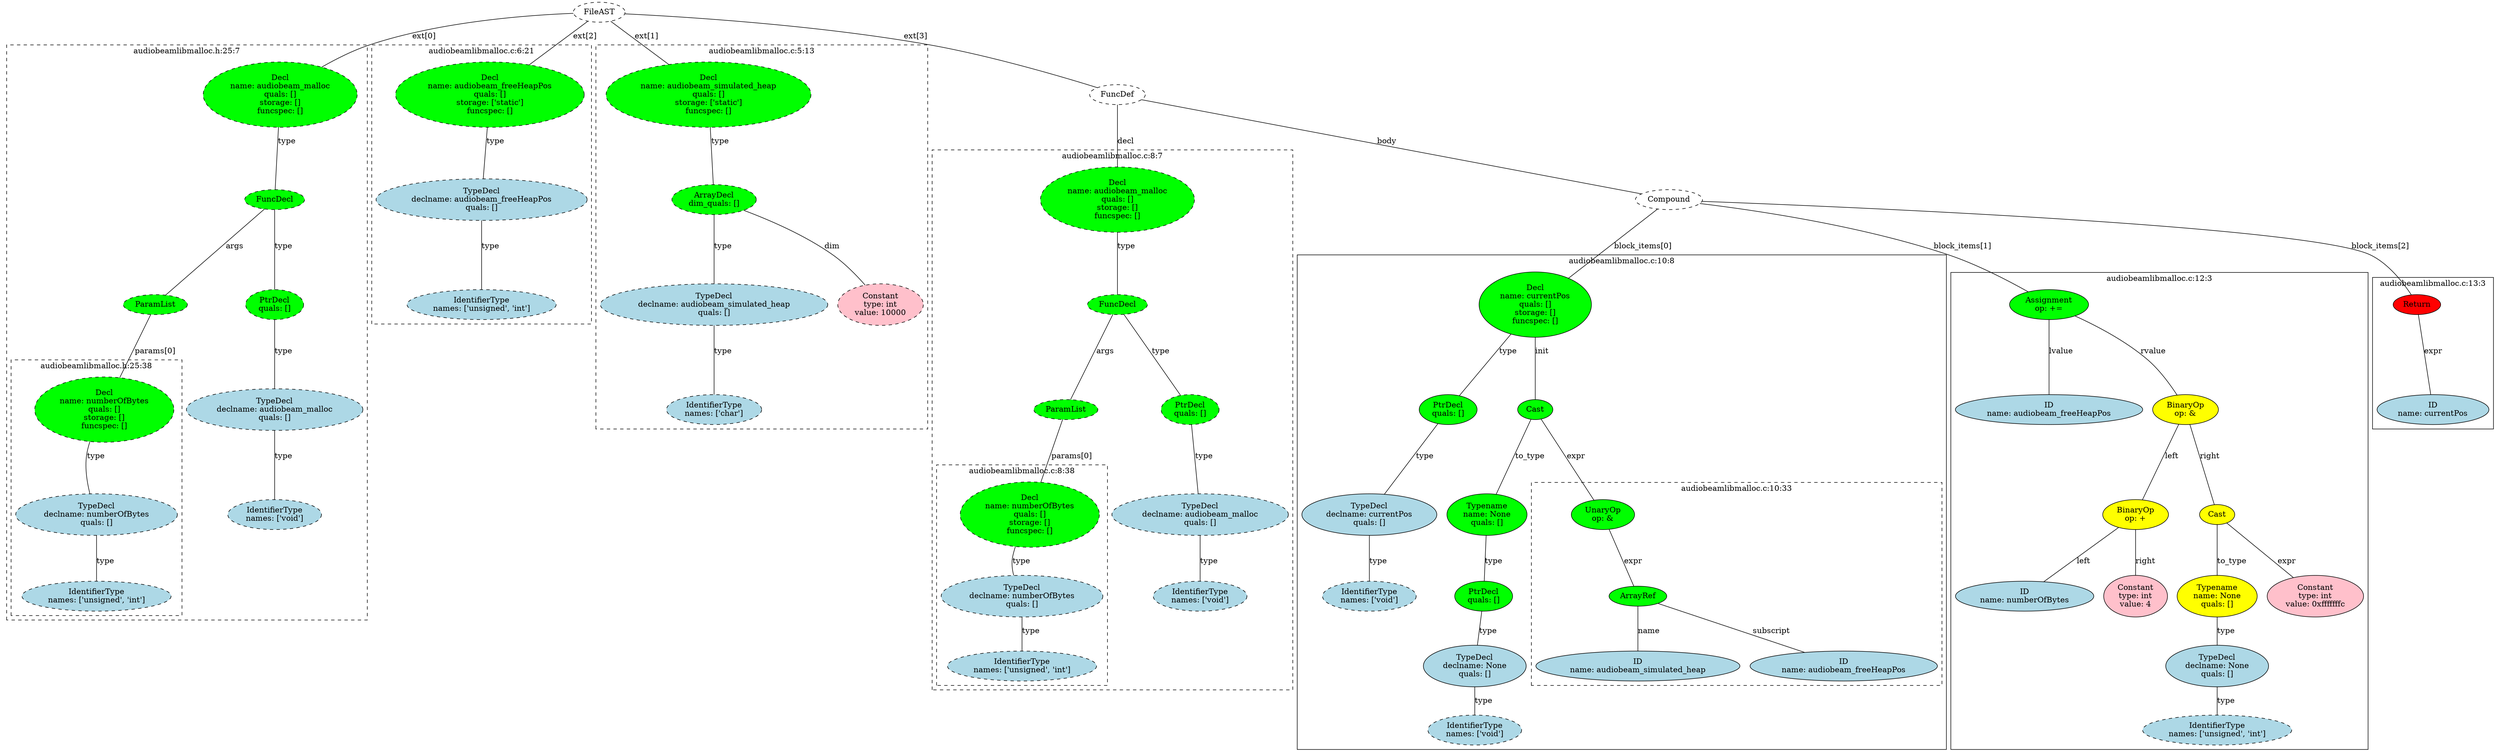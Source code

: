 strict graph "" {
	graph [bb="0,0,3661,1355.5"];
	node [label="\N"];
	subgraph cluster2 {
		graph [bb="8,241.3,536,1278.5",
			label="audiobeamlibmalloc.h:25:7",
			lheight=0.21,
			lp="272,1267",
			lwidth=2.10,
			style=dashed
		];
		subgraph cluster5 {
			graph [bb="16,249.3,264,710.41",
				label="audiobeamlibmalloc.h:25:38",
				lheight=0.21,
				lp="140,698.91",
				lwidth=2.18,
				style=dashed
			];
			7	[fillcolor=lightblue,
				height=0.74639,
				label="IdentifierType
names: ['unsigned', 'int']",
				pos="140,284.17",
				style="filled,dashed",
				width=2.907];
			6	[fillcolor=lightblue,
				height=1.041,
				label="TypeDecl
declname: numberOfBytes
quals: []",
				pos="140,431.34",
				style="filled,dashed",
				width=3.2213];
			6 -- 7	[label=type,
				lp="152,347.15",
				pos="140,393.7 140,368 140,334.26 140,311.26"];
			5	[fillcolor=green,
				height=1.6303,
				label="Decl
name: numberOfBytes
quals: []
storage: []
funcspec: []",
				pos="151,620.72",
				style="filled,dashed",
				width=2.7695];
			5 -- 6	[label=type,
				lp="142,536.53",
				pos="133.41,562.61 132.01,556.39 130.83,550.11 130,544.03 126.6,519.05 129.2,490.76 132.6,468.9"];
		}
		4	[fillcolor=green,
			height=0.5,
			label=ParamList,
			pos="223,810.1",
			style="filled,dashed",
			width=1.3179];
		4 -- 5	[label="params[0]",
			lp="222,725.91",
			pos="216.48,792.14 206.69,766.64 187.71,717.26 172.7,678.2"];
		3	[fillcolor=green,
			height=0.5,
			label=FuncDecl,
			pos="400,999.48",
			style="filled,dashed",
			width=1.2457];
		3 -- 4	[label=args,
			lp="339.5,915.29",
			pos="384.91,982.5 351.55,947.19 271.86,862.82 238.3,827.3"];
		8	[fillcolor=green,
			height=0.74639,
			label="PtrDecl
quals: []",
			pos="400,810.1",
			style="filled,dashed",
			width=1.2178];
		3 -- 8	[label=type,
			lp="412,915.29",
			pos="400,981.18 400,948.2 400,876.15 400,837.25"];
		9	[fillcolor=lightblue,
			height=1.041,
			label="TypeDecl
declname: audiobeam_malloc
quals: []",
			pos="400,620.72",
			style="filled,dashed",
			width=3.5552];
		8 -- 9	[label=type,
			lp="412,725.91",
			pos="400,783.04 400,750.66 400,695.2 400,658.5"];
		10	[fillcolor=lightblue,
			height=0.74639,
			label="IdentifierType
names: ['void']",
			pos="400,431.34",
			style="filled,dashed",
			width=1.9053];
		9 -- 10	[label=type,
			lp="412,536.53",
			pos="400,583.14 400,546.4 400,490.7 400,458.27"];
		2	[fillcolor=green,
			height=1.6303,
			label="Decl
name: audiobeam_malloc
quals: []
storage: []
funcspec: []",
			pos="412,1188.9",
			style="filled,dashed",
			width=3.1034];
		2 -- 3	[label=type,
			lp="420,1104.7",
			pos="408.3,1130.1 405.82,1091.4 402.73,1043 401.11,1017.7"];
	}
	subgraph cluster30 {
		graph [bb="1893,8,2836,899.79",
			label="audiobeamlibmalloc.c:10:8",
			lheight=0.21,
			lp="2364.5,888.29",
			lwidth=2.08
		];
		subgraph cluster39 {
			graph [bb="2234,123.35,2828,489.21",
				label="audiobeamlibmalloc.c:10:33",
				lheight=0.21,
				lp="2531,477.71",
				lwidth=2.18,
				style=dashed
			];
			41	[fillcolor=lightblue,
				height=0.74639,
				label="ID
name: audiobeam_simulated_heap",
				pos="2388,158.22",
				style=filled,
				width=4.0462];
			40	[fillcolor=green,
				height=0.5,
				label=ArrayRef,
				pos="2388,284.17",
				style=filled,
				width=1.2277];
			40 -- 41	[label=name,
				lp="2403.5,221.19",
				pos="2388,265.93 2388,245.05 2388,209.64 2388,185.38"];
			42	[fillcolor=lightblue,
				height=0.74639,
				label="ID
name: audiobeam_freeHeapPos",
				pos="2686,158.22",
				style=filled,
				width=3.732];
			40 -- 42	[label=subscript,
				lp="2578.5,221.19",
				pos="2417.9,270.72 2467.3,250.18 2566.6,208.89 2629.5,182.72"];
			39	[fillcolor=green,
				height=0.74639,
				label="UnaryOp
op: &",
				pos="2329,431.34",
				style=filled,
				width=1.316];
			39 -- 40	[label=expr,
				lp="2377.5,347.15",
				pos="2339.3,405.05 2351.3,375.48 2370.9,327.36 2381.2,302.02"];
		}
		33	[fillcolor=lightblue,
			height=0.74639,
			label="IdentifierType
names: ['void']",
			pos="1996,284.17",
			style="filled,dashed",
			width=1.9053];
		32	[fillcolor=lightblue,
			height=1.041,
			label="TypeDecl
declname: currentPos
quals: []",
			pos="1996,431.34",
			style=filled,
			width=2.632];
		32 -- 33	[label=type,
			lp="2008,347.15",
			pos="1996,393.7 1996,368 1996,334.26 1996,311.26"];
		31	[fillcolor=green,
			height=0.74639,
			label="PtrDecl
quals: []",
			pos="2079,620.72",
			style=filled,
			width=1.2178];
		31 -- 32	[label=type,
			lp="2057,536.53",
			pos="2067.8,594.45 2053.4,561.98 2028.4,505.41 2012,468.42"];
		30	[fillcolor=green,
			height=1.6303,
			label="Decl
name: currentPos
quals: []
storage: []
funcspec: []",
			pos="2209,810.1",
			style=filled,
			width=2.1999];
		30 -- 31	[label=type,
			lp="2167,725.91",
			pos="2173.1,757.4 2147.9,721 2115.2,673.94 2095.8,645.89"];
		34	[fillcolor=green,
			height=0.5,
			label=Cast,
			pos="2209,620.72",
			style=filled,
			width=0.75];
		30 -- 34	[label=init,
			lp="2218.5,725.91",
			pos="2209,751.35 2209,712.64 2209,664.27 2209,638.97"];
		34 -- 39	[label=expr,
			lp="2284.5,536.53",
			pos="2220.4,604.28 2234.5,585.1 2258.8,551.2 2278,521.03 2291.4,499.89 2305.5,475.13 2315.5,457.15"];
		35	[fillcolor=green,
			height=1.041,
			label="Typename
name: None
quals: []",
			pos="2167,431.34",
			style=filled,
			width=1.6303];
		34 -- 35	[label=to_type,
			lp="2211.5,536.53",
			pos="2205.2,602.76 2198.4,572.58 2184.2,508.93 2175.1,468.54"];
		36	[fillcolor=green,
			height=0.74639,
			label="PtrDecl
quals: []",
			pos="2162,284.17",
			style=filled,
			width=1.2178];
		35 -- 36	[label=type,
			lp="2176,347.15",
			pos="2165.7,393.7 2164.9,368 2163.7,334.26 2162.9,311.26"];
		38	[fillcolor=lightblue,
			height=0.74639,
			label="IdentifierType
names: ['void']",
			pos="2149,42.87",
			style="filled,dashed",
			width=1.9053];
		37	[fillcolor=lightblue,
			height=1.041,
			label="TypeDecl
declname: None
quals: []",
			pos="2149,158.22",
			style=filled,
			width=2.082];
		37 -- 38	[label=type,
			lp="2161,95.24",
			pos="2149,120.73 2149,104.16 2149,84.947 2149,69.874"];
		36 -- 37	[label=type,
			lp="2168,221.19",
			pos="2159.3,257.19 2157.4,239.44 2154.9,215.66 2152.9,195.98"];
	}
	subgraph cluster16 {
		graph [bb="1033,775.23,1349,1278.5",
			label="audiobeamlibmalloc.c:6:21",
			lheight=0.21,
			lp="1191,1267",
			lwidth=2.08,
			style=dashed
		];
		18	[fillcolor=lightblue,
			height=0.74639,
			label="IdentifierType
names: ['unsigned', 'int']",
			pos="1191,810.1",
			style="filled,dashed",
			width=2.907];
		17	[fillcolor=lightblue,
			height=1.041,
			label="TypeDecl
declname: audiobeam_freeHeapPos
quals: []",
			pos="1191,999.48",
			style="filled,dashed",
			width=4.1641];
		17 -- 18	[label=type,
			lp="1203,915.29",
			pos="1191,961.9 1191,925.16 1191,869.46 1191,837.03"];
		16	[fillcolor=green,
			height=1.6303,
			label="Decl
name: audiobeam_freeHeapPos
quals: []
storage: ['static']
funcspec: []",
			pos="1183,1188.9",
			style="filled,dashed",
			width=3.732];
		16 -- 17	[label=type,
			lp="1199,1104.7",
			pos="1185.5,1130.1 1186.8,1099.8 1188.3,1063.5 1189.4,1037.1"];
	}
	subgraph cluster20 {
		graph [bb="1357,115.35,1885,1089.2",
			label="audiobeamlibmalloc.c:8:7",
			lheight=0.21,
			lp="1621,1077.7",
			lwidth=1.99,
			style=dashed
		];
		subgraph cluster23 {
			graph [bb="1365,123.35,1613,521.03",
				label="audiobeamlibmalloc.c:8:38",
				lheight=0.21,
				lp="1489,509.53",
				lwidth=2.08,
				style=dashed
			];
			25	[fillcolor=lightblue,
				height=0.74639,
				label="IdentifierType
names: ['unsigned', 'int']",
				pos="1489,158.22",
				style="filled,dashed",
				width=2.907];
			24	[fillcolor=lightblue,
				height=1.041,
				label="TypeDecl
declname: numberOfBytes
quals: []",
				pos="1489,284.17",
				style="filled,dashed",
				width=3.2213];
			24 -- 25	[label=type,
				lp="1501,221.19",
				pos="1489,246.65 1489,226.94 1489,203.07 1489,185.26"];
			23	[fillcolor=green,
				height=1.6303,
				label="Decl
name: numberOfBytes
quals: []
storage: []
funcspec: []",
				pos="1499,431.34",
				style="filled,dashed",
				width=2.7695];
			23 -- 24	[label=type,
				lp="1490,347.15",
				pos="1480,373.62 1477.9,362.45 1476.9,350.74 1478,339.65 1478.6,333.79 1479.5,327.63 1480.6,321.65"];
		}
		22	[fillcolor=green,
			height=0.5,
			label=ParamList,
			pos="1551,620.72",
			style="filled,dashed",
			width=1.3179];
		22 -- 23	[label="params[0]",
			lp="1558,536.53",
			pos="1546.3,602.76 1539.3,577.44 1525.7,528.58 1514.9,489.65"];
		21	[fillcolor=green,
			height=0.5,
			label=FuncDecl,
			pos="1627,810.1",
			style="filled,dashed",
			width=1.2457];
		21 -- 22	[label=args,
			lp="1607.5,725.91",
			pos="1620.1,792.14 1605.7,756.55 1572.4,674.44 1557.9,638.77"];
		26	[fillcolor=green,
			height=0.74639,
			label="PtrDecl
quals: []",
			pos="1735,620.72",
			style="filled,dashed",
			width=1.2178];
		21 -- 26	[label=type,
			lp="1690,725.91",
			pos="1636.6,792.47 1655.7,759.33 1698.6,684.91 1720.9,646.19"];
		27	[fillcolor=lightblue,
			height=1.041,
			label="TypeDecl
declname: audiobeam_malloc
quals: []",
			pos="1749,431.34",
			style="filled,dashed",
			width=3.5552];
		26 -- 27	[label=type,
			lp="1754,536.53",
			pos="1736.9,593.66 1739.4,561.28 1743.5,505.82 1746.3,469.12"];
		28	[fillcolor=lightblue,
			height=0.74639,
			label="IdentifierType
names: ['void']",
			pos="1749,284.17",
			style="filled,dashed",
			width=1.9053];
		27 -- 28	[label=type,
			lp="1761,347.15",
			pos="1749,393.7 1749,368 1749,334.26 1749,311.26"];
		20	[fillcolor=green,
			height=1.6303,
			label="Decl
name: audiobeam_malloc
quals: []
storage: []
funcspec: []",
			pos="1627,999.48",
			style="filled,dashed",
			width=3.1034];
		20 -- 21	[label=type,
			lp="1639,915.29",
			pos="1627,940.73 1627,902.02 1627,853.65 1627,828.35"];
	}
	subgraph cluster11 {
		graph [bb="544,585.85,1025,1278.5",
			label="audiobeamlibmalloc.c:5:13",
			lheight=0.21,
			lp="784.5,1267",
			lwidth=2.08,
			style=dashed
		];
		14	[fillcolor=lightblue,
			height=0.74639,
			label="IdentifierType
names: ['char']",
			pos="714,620.72",
			style="filled,dashed",
			width=1.8856];
		13	[fillcolor=lightblue,
			height=1.041,
			label="TypeDecl
declname: audiobeam_simulated_heap
quals: []",
			pos="714,810.1",
			style="filled,dashed",
			width=4.498];
		13 -- 14	[label=type,
			lp="726,725.91",
			pos="714,772.52 714,735.78 714,680.08 714,647.65"];
		12	[fillcolor=green,
			height=0.74639,
			label="ArrayDecl
dim_quals: []",
			pos="871,999.48",
			style="filled,dashed",
			width=1.7678];
		12 -- 13	[label=type,
			lp="819,915.29",
			pos="850.47,973.98 823.38,941.64 775.46,884.45 744.22,847.16"];
		15	[fillcolor=pink,
			height=1.041,
			label="Constant
type: int
value: 10000",
			pos="955,810.1",
			style="filled,dashed",
			width=1.7088];
		12 -- 15	[label=dim,
			lp="922,915.29",
			pos="882.5,972.81 897.2,940.04 922.69,883.16 939.2,846.34"];
		11	[fillcolor=green,
			height=1.6303,
			label="Decl
name: audiobeam_simulated_heap
quals: []
storage: ['static']
funcspec: []",
			pos="871,1188.9",
			style="filled,dashed",
			width=4.0462];
		11 -- 12	[label=type,
			lp="883,1104.7",
			pos="871,1130.1 871,1095.5 871,1053.1 871,1026.5"];
	}
	subgraph cluster43 {
		graph [bb="2844,8,3471,867.97",
			label="audiobeamlibmalloc.c:12:3",
			lheight=0.21,
			lp="3157.5,856.47",
			lwidth=2.08
		];
		44	[fillcolor=lightblue,
			height=0.74639,
			label="ID
name: audiobeam_freeHeapPos",
			pos="2986,620.72",
			style=filled,
			width=3.732];
		43	[fillcolor=green,
			height=0.74639,
			label="Assignment
op: +=",
			pos="2986,810.1",
			style=filled,
			width=1.6106];
		43 -- 44	[label=lvalue,
			lp="3003,725.91",
			pos="2986,783.04 2986,747.34 2986,683.59 2986,647.85"];
		45	[fillcolor=yellow,
			height=0.74639,
			label="BinaryOp
op: &",
			pos="3188,620.72",
			style=filled,
			width=1.3749];
		43 -- 45	[label=rvalue,
			lp="3135,725.91",
			pos="3022.6,789.12 3053.3,771.2 3097.2,742.78 3129,710.41 3147.7,691.42 3164,665.73 3174.7,646.89"];
		46	[fillcolor=yellow,
			height=0.74639,
			label="BinaryOp
op: +",
			pos="3116,431.34",
			style=filled,
			width=1.3749];
		45 -- 46	[label=left,
			lp="3167.5,536.53",
			pos="3178.1,594.05 3164.4,558.17 3139.5,493.4 3125.7,457.69"];
		49	[fillcolor=yellow,
			height=0.5,
			label=Cast,
			pos="3239,431.34",
			style=filled,
			width=0.75];
		45 -- 49	[label=right,
			lp="3224,536.53",
			pos="3195,594.05 3205.6,555.06 3225.5,481.97 3234.4,449.1"];
		47	[fillcolor=lightblue,
			height=0.74639,
			label="ID
name: numberOfBytes",
			pos="2952,284.17",
			style=filled,
			width=2.7695];
		46 -- 47	[label=left,
			lp="3038.5,347.15",
			pos="3090.7,407.97 3060.8,381.49 3011.1,337.51 2980,309.99"];
		48	[fillcolor=pink,
			height=1.041,
			label="Constant
type: int
value: 4",
			pos="3116,284.17",
			style=filled,
			width=1.2767];
		46 -- 48	[label=right,
			lp="3129,347.15",
			pos="3116,404.38 3116,381.39 3116,347.56 3116,321.8"];
		50	[fillcolor=yellow,
			height=1.041,
			label="Typename
name: None
quals: []",
			pos="3239,284.17",
			style=filled,
			width=1.6303];
		49 -- 50	[label=to_type,
			lp="3259.5,347.15",
			pos="3239,413.11 3239,390.73 3239,351.06 3239,321.81"];
		53	[fillcolor=pink,
			height=1.041,
			label="Constant
type: int
value: 0xfffffffc",
			pos="3389,284.17",
			style=filled,
			width=2.0428];
		49 -- 53	[label=expr,
			lp="3343.5,347.15",
			pos="3253.7,416.15 3277.1,393.47 3323.6,348.43 3355.5,317.56"];
		51	[fillcolor=lightblue,
			height=1.041,
			label="TypeDecl
declname: None
quals: []",
			pos="3239,158.22",
			style=filled,
			width=2.082];
		50 -- 51	[label=type,
			lp="3251,221.19",
			pos="3239,246.65 3239,230.65 3239,211.92 3239,195.9"];
		52	[fillcolor=lightblue,
			height=0.74639,
			label="IdentifierType
names: ['unsigned', 'int']",
			pos="3239,42.87",
			style="filled,dashed",
			width=2.907];
		51 -- 52	[label=type,
			lp="3251,95.24",
			pos="3239,120.73 3239,104.16 3239,84.947 3239,69.874"];
	}
	subgraph cluster54 {
		graph [bb="3479,585.85,3653,859.1",
			label="audiobeamlibmalloc.c:13:3",
			lheight=0.21,
			lp="3566,847.6",
			lwidth=2.08
		];
		55	[fillcolor=lightblue,
			height=0.74639,
			label="ID
name: currentPos",
			pos="3566,620.72",
			style=filled,
			width=2.1999];
		54	[fillcolor=red,
			height=0.5,
			label=Return,
			pos="3543,810.1",
			style=filled,
			width=0.95686];
		54 -- 55	[label=expr,
			lp="3565.5,725.91",
			pos="3545.1,791.8 3549.2,758.83 3558,686.77 3562.8,647.87"];
	}
	1	[fillcolor=white,
		height=0.5,
		label=FileAST,
		pos="1027,1337.5",
		style="filled,dashed",
		width=1.1374];
	1 -- 2	[label="ext[0]",
		lp="658.5,1294",
		pos="986.43,1334.2 884.81,1328.1 621.61,1309.5 540,1278.5 515.35,1269.2 490.91,1254.1 470.1,1239"];
	1 -- 11	[label="ext[1]",
		lp="1006.5,1294",
		pos="1010.3,1320.8 990.66,1302.4 956.98,1270.7 927.66,1243.1"];
	1 -- 16	[label="ext[2]",
		lp="1094.5,1294",
		pos="1043.7,1320.8 1063.5,1302.2 1097.6,1270.2 1127,1242.5"];
	19	[fillcolor=white,
		height=0.5,
		label=FuncDef,
		pos="1627,1188.9",
		style="filled,dashed",
		width=1.1555];
	1 -- 19	[label="ext[3]",
		lp="1335.5,1294",
		pos="1065.8,1331.4 1127.2,1322.9 1250.5,1304.1 1353,1278.5 1443,1256.1 1546.4,1219.6 1596.6,1201.2"];
	19 -- 20	[label=decl,
		lp="1638.5,1104.7",
		pos="1627,1170.6 1627,1145.3 1627,1097.1 1627,1058.4"];
	29	[fillcolor=white,
		height=0.5,
		label=Compound,
		pos="2419,999.48",
		style="filled,dashed",
		width=1.3902];
	19 -- 29	[label=body,
		lp="2014,1104.7",
		pos="1662.6,1179.4 1792.4,1148.7 2240.7,1042.7 2378.4,1010.1"];
	29 -- 30	[label="block_items[0]",
		lp="2373.5,915.29",
		pos="2401.1,982.5 2370,954.71 2304.8,896.54 2259,855.7"];
	29 -- 43	[label="block_items[1]",
		lp="2859.5,915.29",
		pos="2465.3,992.5 2544.4,981.23 2709.7,953.05 2840,899.79 2882.7,882.33 2927.4,853.36 2955.9,833.3"];
	29 -- 54	[label="block_items[2]",
		lp="3488.5,915.29",
		pos="2469.3,999.01 2654.9,1000.2 3299,997.04 3475,899.79 3504.4,883.55 3525.1,848.75 3535.5,827.9"];
}
